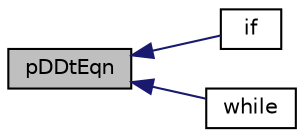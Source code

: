 digraph "pDDtEqn"
{
  bgcolor="transparent";
  edge [fontname="Helvetica",fontsize="10",labelfontname="Helvetica",labelfontsize="10"];
  node [fontname="Helvetica",fontsize="10",shape=record];
  rankdir="LR";
  Node321 [label="pDDtEqn",height=0.2,width=0.4,color="black", fillcolor="grey75", style="filled", fontcolor="black"];
  Node321 -> Node322 [dir="back",color="midnightblue",fontsize="10",style="solid",fontname="Helvetica"];
  Node322 [label="if",height=0.2,width=0.4,color="black",URL="$a39215.html#a8b7f998449b569bf0b55d8c54cbac3cc"];
  Node321 -> Node323 [dir="back",color="midnightblue",fontsize="10",style="solid",fontname="Helvetica"];
  Node323 [label="while",height=0.2,width=0.4,color="black",URL="$a39287.html#ab13470e79e249d04c443bf59be9ff31d"];
}
